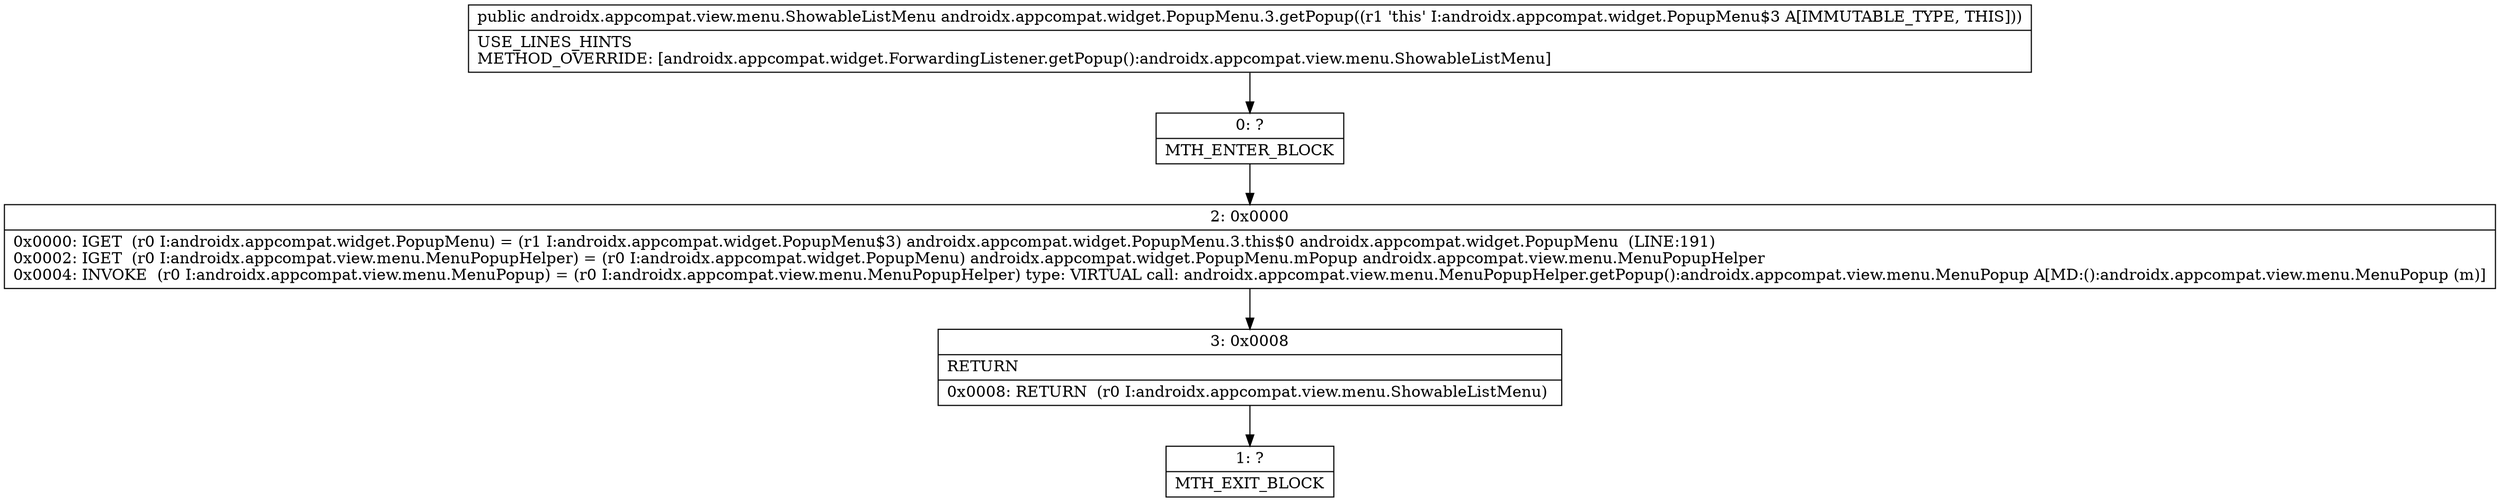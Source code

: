 digraph "CFG forandroidx.appcompat.widget.PopupMenu.3.getPopup()Landroidx\/appcompat\/view\/menu\/ShowableListMenu;" {
Node_0 [shape=record,label="{0\:\ ?|MTH_ENTER_BLOCK\l}"];
Node_2 [shape=record,label="{2\:\ 0x0000|0x0000: IGET  (r0 I:androidx.appcompat.widget.PopupMenu) = (r1 I:androidx.appcompat.widget.PopupMenu$3) androidx.appcompat.widget.PopupMenu.3.this$0 androidx.appcompat.widget.PopupMenu  (LINE:191)\l0x0002: IGET  (r0 I:androidx.appcompat.view.menu.MenuPopupHelper) = (r0 I:androidx.appcompat.widget.PopupMenu) androidx.appcompat.widget.PopupMenu.mPopup androidx.appcompat.view.menu.MenuPopupHelper \l0x0004: INVOKE  (r0 I:androidx.appcompat.view.menu.MenuPopup) = (r0 I:androidx.appcompat.view.menu.MenuPopupHelper) type: VIRTUAL call: androidx.appcompat.view.menu.MenuPopupHelper.getPopup():androidx.appcompat.view.menu.MenuPopup A[MD:():androidx.appcompat.view.menu.MenuPopup (m)]\l}"];
Node_3 [shape=record,label="{3\:\ 0x0008|RETURN\l|0x0008: RETURN  (r0 I:androidx.appcompat.view.menu.ShowableListMenu) \l}"];
Node_1 [shape=record,label="{1\:\ ?|MTH_EXIT_BLOCK\l}"];
MethodNode[shape=record,label="{public androidx.appcompat.view.menu.ShowableListMenu androidx.appcompat.widget.PopupMenu.3.getPopup((r1 'this' I:androidx.appcompat.widget.PopupMenu$3 A[IMMUTABLE_TYPE, THIS]))  | USE_LINES_HINTS\lMETHOD_OVERRIDE: [androidx.appcompat.widget.ForwardingListener.getPopup():androidx.appcompat.view.menu.ShowableListMenu]\l}"];
MethodNode -> Node_0;Node_0 -> Node_2;
Node_2 -> Node_3;
Node_3 -> Node_1;
}

